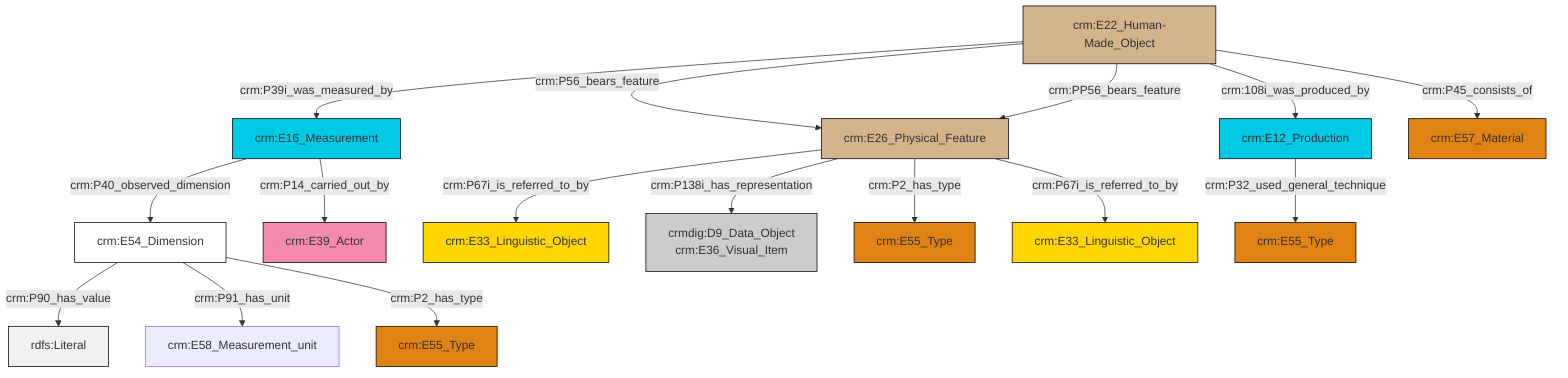 graph TD
classDef Literal fill:#f2f2f2,stroke:#000000;
classDef CRM_Entity fill:#FFFFFF,stroke:#000000;
classDef Temporal_Entity fill:#00C9E6, stroke:#000000;
classDef Type fill:#E18312, stroke:#000000;
classDef Time-Span fill:#2C9C91, stroke:#000000;
classDef Appellation fill:#FFEB7F, stroke:#000000;
classDef Place fill:#008836, stroke:#000000;
classDef Persistent_Item fill:#B266B2, stroke:#000000;
classDef Conceptual_Object fill:#FFD700, stroke:#000000;
classDef Physical_Thing fill:#D2B48C, stroke:#000000;
classDef Actor fill:#f58aad, stroke:#000000;
classDef PC_Classes fill:#4ce600, stroke:#000000;
classDef Multi fill:#cccccc,stroke:#000000;

2["crm:E22_Human-Made_Object"]:::Physical_Thing -->|crm:P39i_was_measured_by| 0["crm:E16_Measurement"]:::Temporal_Entity
0["crm:E16_Measurement"]:::Temporal_Entity -->|crm:P40_observed_dimension| 3["crm:E54_Dimension"]:::CRM_Entity
3["crm:E54_Dimension"]:::CRM_Entity -->|crm:P90_has_value| 4[rdfs:Literal]:::Literal
0["crm:E16_Measurement"]:::Temporal_Entity -->|crm:P14_carried_out_by| 5["crm:E39_Actor"]:::Actor
6["crm:E26_Physical_Feature"]:::Physical_Thing -->|crm:P67i_is_referred_to_by| 7["crm:E33_Linguistic_Object"]:::Conceptual_Object
3["crm:E54_Dimension"]:::CRM_Entity -->|crm:P91_has_unit| 8["crm:E58_Measurement_unit"]:::Default
2["crm:E22_Human-Made_Object"]:::Physical_Thing -->|crm:108i_was_produced_by| 11["crm:E12_Production"]:::Temporal_Entity
2["crm:E22_Human-Made_Object"]:::Physical_Thing -->|crm:P56_bears_feature| 6["crm:E26_Physical_Feature"]:::Physical_Thing
6["crm:E26_Physical_Feature"]:::Physical_Thing -->|crm:P138i_has_representation| 14["crmdig:D9_Data_Object<br>crm:E36_Visual_Item"]:::Multi
6["crm:E26_Physical_Feature"]:::Physical_Thing -->|crm:P2_has_type| 15["crm:E55_Type"]:::Type
6["crm:E26_Physical_Feature"]:::Physical_Thing -->|crm:P67i_is_referred_to_by| 18["crm:E33_Linguistic_Object"]:::Conceptual_Object
11["crm:E12_Production"]:::Temporal_Entity -->|crm:P32_used_general_technique| 21["crm:E55_Type"]:::Type
2["crm:E22_Human-Made_Object"]:::Physical_Thing -->|crm:P45_consists_of| 22["crm:E57_Material"]:::Type
2["crm:E22_Human-Made_Object"]:::Physical_Thing -->|crm:PP56_bears_feature| 6["crm:E26_Physical_Feature"]:::Physical_Thing
3["crm:E54_Dimension"]:::CRM_Entity -->|crm:P2_has_type| 9["crm:E55_Type"]:::Type